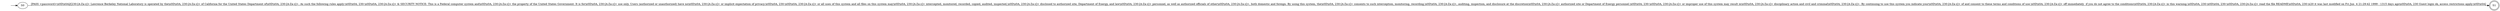 digraph G {
rankdir=LR;
null [shape=plaintext label=""];
null -> S0
S1 [shape=doublecircle];
S0 -> S1 [label="[PASS <password>\\x0D\\x0A]/[230-[A-Za-z]+ Lawrence Berkeley National Laboratory is operated by the\\x0D\\x0A, 230-[A-Za-z]+ of California for the United States Department of\\x0D\\x0A, 230-[A-Za-z]+. As such the following rules apply:\\x0D\\x0A, 230-\\x0D\\x0A, 230-[A-Za-z]+ & SECURITY NOTICE: This is a Federal computer system and\\x0D\\x0A, 230-[A-Za-z]+ the property of the United States Government. It is for\\x0D\\x0A, 230-[A-Za-z]+ use only. Users (authorized or unauthorized) have no\\x0D\\x0A, 230-[A-Za-z]+ or implicit expectation of privacy.\\x0D\\x0A, 230-\\x0D\\x0A, 230-[A-Za-z]+ or all uses of this system and all files on this system may\\x0D\\x0A, 230-[A-Za-z]+ intercepted, monitored, recorded, copied, audited, inspected,\\x0D\\x0A, 230-[A-Za-z]+ disclosed to authorized site, Department of Energy, and law\\x0D\\x0A, 230-[A-Za-z]+ personnel, as well as authorized officials of other\\x0D\\x0A, 230-[A-Za-z]+, both domestic and foreign. By using this system, the\\x0D\\x0A, 230-[A-Za-z]+ consents to such interception, monitoring, recording,\\x0D\\x0A, 230-[A-Za-z]+, auditing, inspection, and disclosure at the discretion\\x0D\\x0A, 230-[A-Za-z]+ authorized site or Department of Energy personnel.\\x0D\\x0A, 230-\\x0D\\x0A, 230-[A-Za-z]+ or improper use of this system may result in\\x0D\\x0A, 230-[A-Za-z]+ disciplinary action and civil and criminal\\x0D\\x0A, 230-[A-Za-z]+. By continuing to use this system you indicate your\\x0D\\x0A, 230-[A-Za-z]+ of and consent to these terms and conditions of use.\\x0D\\x0A, 230-[A-Za-z]+ off immediately  if you do not agree to the conditions\\x0D\\x0A, 230-[A-Za-z]+ in this warning.\\x0D\\x0A, 230-\\x0D\\x0A, 230-\\x0D\\x0A, 230-[A-Za-z]+ read the file README\\x0D\\x0A, 230-\\x20 it was last modified on Fri Jun  4 21:29:42 1999 - 1315 days ago\\x0D\\x0A, 230 Guest login ok, access restrictions apply.\\x0D\\x0A]"];
}
